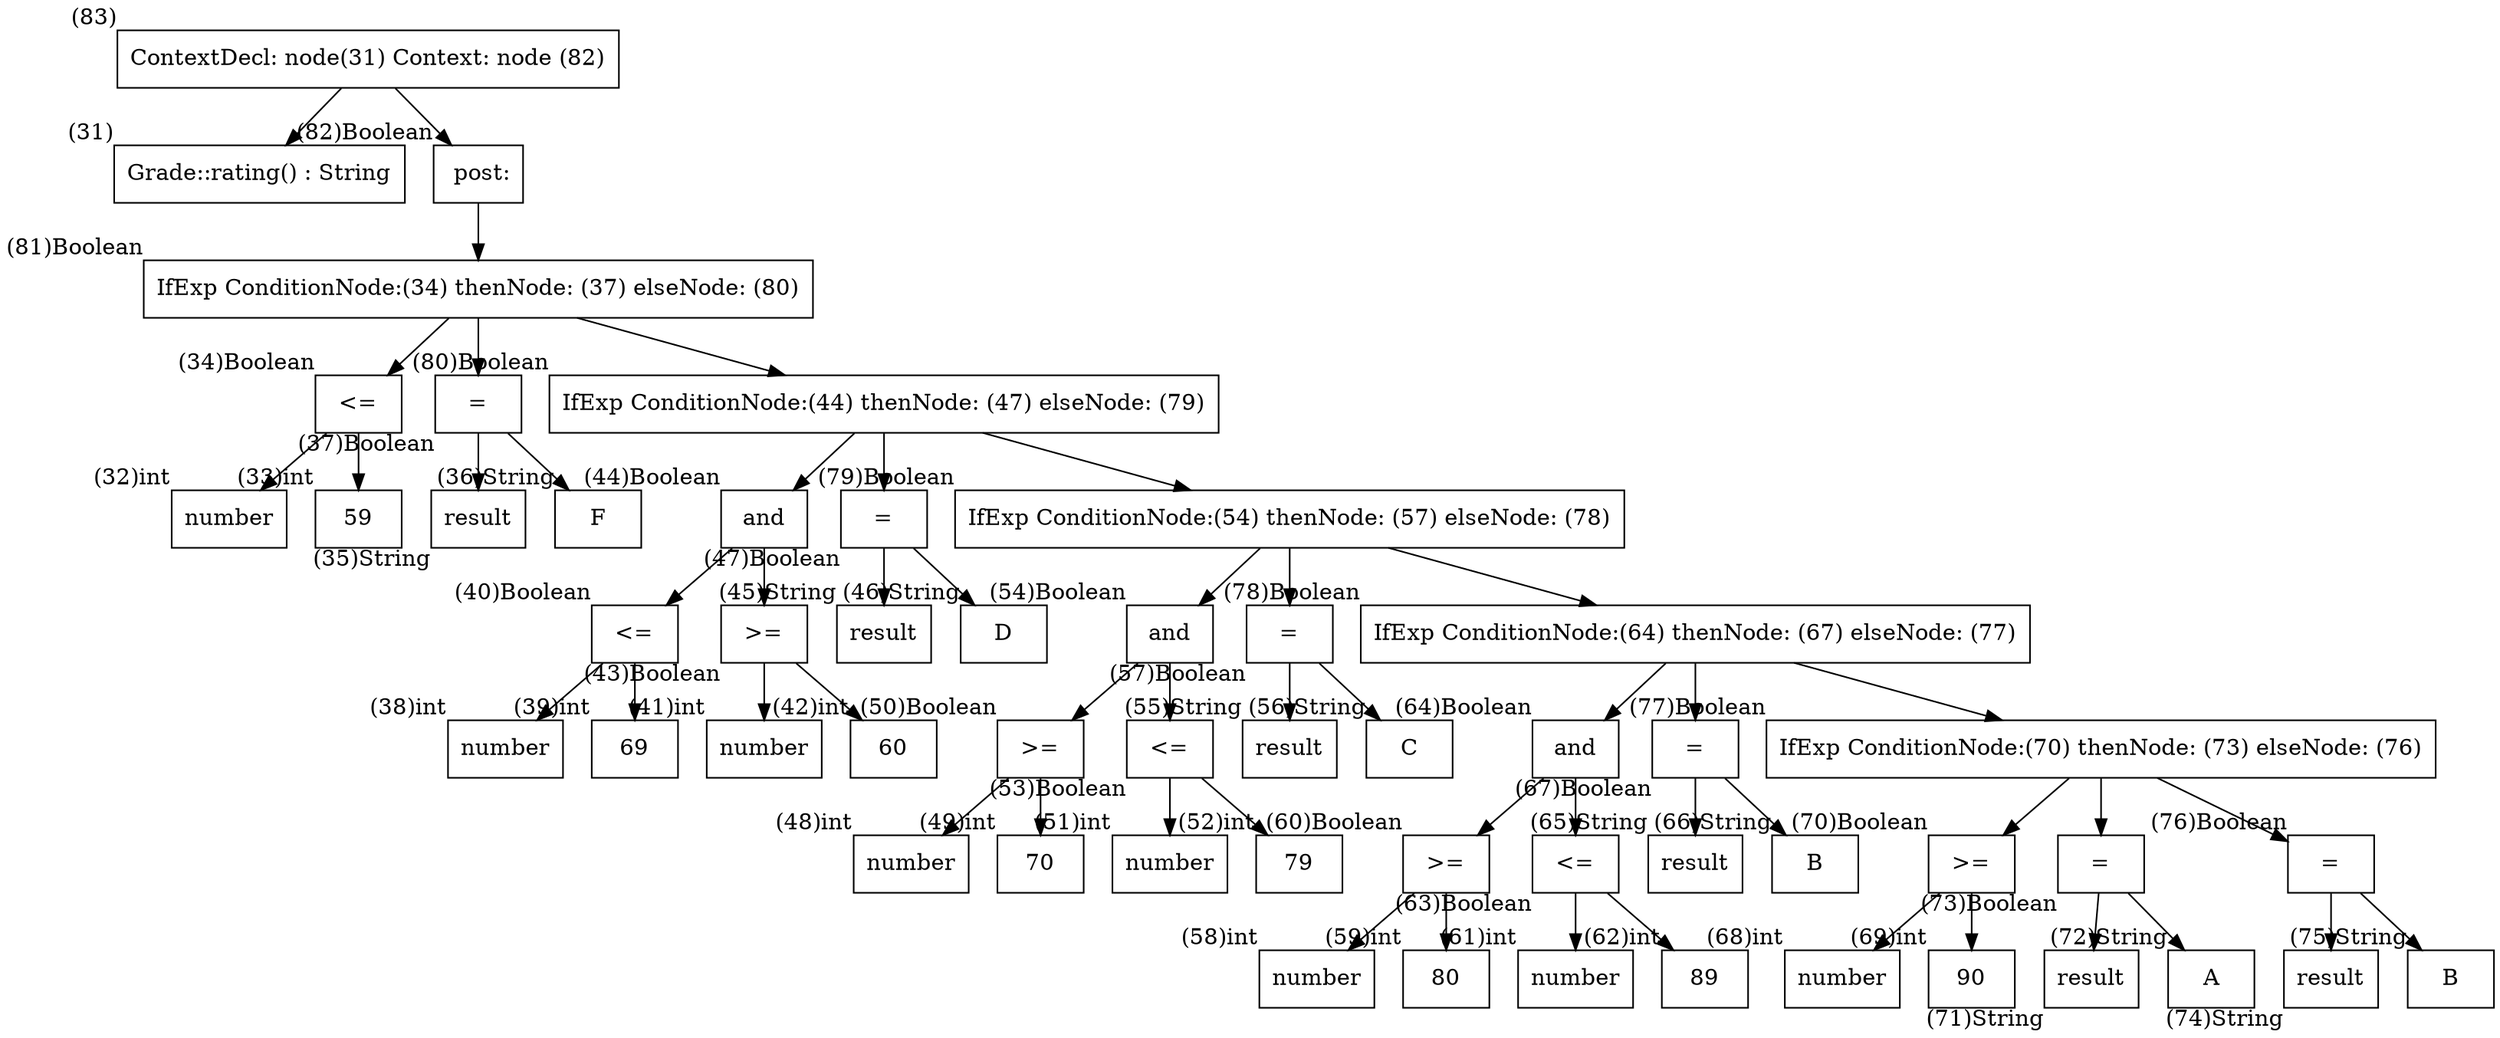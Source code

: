 digraph AST {
  node [shape=box];
  n83 [label="ContextDecl: node(31) Context: node (82)", xlabel="(83)"];
  n83 -> n31;
  n83 -> n82;
  n31 [label="Grade::rating() : String", xlabel="(31)"];
  n82 [label=" post:", xlabel="(82)Boolean"];
  n82 -> n81;
  n81 [label="IfExp ConditionNode:(34) thenNode: (37) elseNode: (80)", xlabel="(81)Boolean"];
  n81 -> n34;
  n81 -> n37;
  n81 -> n80;
  n34 [label="<=", xlabel="(34)Boolean"];
  n34 -> n32;
  n34 -> n33;
  n37 [label="=", xlabel="(37)Boolean"];
  n37 -> n35;
  n37 -> n36;
  n80 [label="IfExp ConditionNode:(44) thenNode: (47) elseNode: (79)", xlabel="(80)Boolean"];
  n80 -> n44;
  n80 -> n47;
  n80 -> n79;
  n32 [label="number", xlabel="(32)int"];
  n33 [label="59", xlabel="(33)int"];
  n35 [label="result", xlabel="(35)String"];
  n36 [label="F", xlabel="(36)String"];
  n44 [label="and", xlabel="(44)Boolean"];
  n44 -> n40;
  n44 -> n43;
  n47 [label="=", xlabel="(47)Boolean"];
  n47 -> n45;
  n47 -> n46;
  n79 [label="IfExp ConditionNode:(54) thenNode: (57) elseNode: (78)", xlabel="(79)Boolean"];
  n79 -> n54;
  n79 -> n57;
  n79 -> n78;
  n40 [label="<=", xlabel="(40)Boolean"];
  n40 -> n38;
  n40 -> n39;
  n43 [label=">=", xlabel="(43)Boolean"];
  n43 -> n41;
  n43 -> n42;
  n45 [label="result", xlabel="(45)String"];
  n46 [label="D", xlabel="(46)String"];
  n54 [label="and", xlabel="(54)Boolean"];
  n54 -> n50;
  n54 -> n53;
  n57 [label="=", xlabel="(57)Boolean"];
  n57 -> n55;
  n57 -> n56;
  n78 [label="IfExp ConditionNode:(64) thenNode: (67) elseNode: (77)", xlabel="(78)Boolean"];
  n78 -> n64;
  n78 -> n67;
  n78 -> n77;
  n38 [label="number", xlabel="(38)int"];
  n39 [label="69", xlabel="(39)int"];
  n41 [label="number", xlabel="(41)int"];
  n42 [label="60", xlabel="(42)int"];
  n50 [label=">=", xlabel="(50)Boolean"];
  n50 -> n48;
  n50 -> n49;
  n53 [label="<=", xlabel="(53)Boolean"];
  n53 -> n51;
  n53 -> n52;
  n55 [label="result", xlabel="(55)String"];
  n56 [label="C", xlabel="(56)String"];
  n64 [label="and", xlabel="(64)Boolean"];
  n64 -> n60;
  n64 -> n63;
  n67 [label="=", xlabel="(67)Boolean"];
  n67 -> n65;
  n67 -> n66;
  n77 [label="IfExp ConditionNode:(70) thenNode: (73) elseNode: (76)", xlabel="(77)Boolean"];
  n77 -> n70;
  n77 -> n73;
  n77 -> n76;
  n48 [label="number", xlabel="(48)int"];
  n49 [label="70", xlabel="(49)int"];
  n51 [label="number", xlabel="(51)int"];
  n52 [label="79", xlabel="(52)int"];
  n60 [label=">=", xlabel="(60)Boolean"];
  n60 -> n58;
  n60 -> n59;
  n63 [label="<=", xlabel="(63)Boolean"];
  n63 -> n61;
  n63 -> n62;
  n65 [label="result", xlabel="(65)String"];
  n66 [label="B", xlabel="(66)String"];
  n70 [label=">=", xlabel="(70)Boolean"];
  n70 -> n68;
  n70 -> n69;
  n73 [label="=", xlabel="(73)Boolean"];
  n73 -> n71;
  n73 -> n72;
  n76 [label="=", xlabel="(76)Boolean"];
  n76 -> n74;
  n76 -> n75;
  n58 [label="number", xlabel="(58)int"];
  n59 [label="80", xlabel="(59)int"];
  n61 [label="number", xlabel="(61)int"];
  n62 [label="89", xlabel="(62)int"];
  n68 [label="number", xlabel="(68)int"];
  n69 [label="90", xlabel="(69)int"];
  n71 [label="result", xlabel="(71)String"];
  n72 [label="A", xlabel="(72)String"];
  n74 [label="result", xlabel="(74)String"];
  n75 [label="B", xlabel="(75)String"];
}
